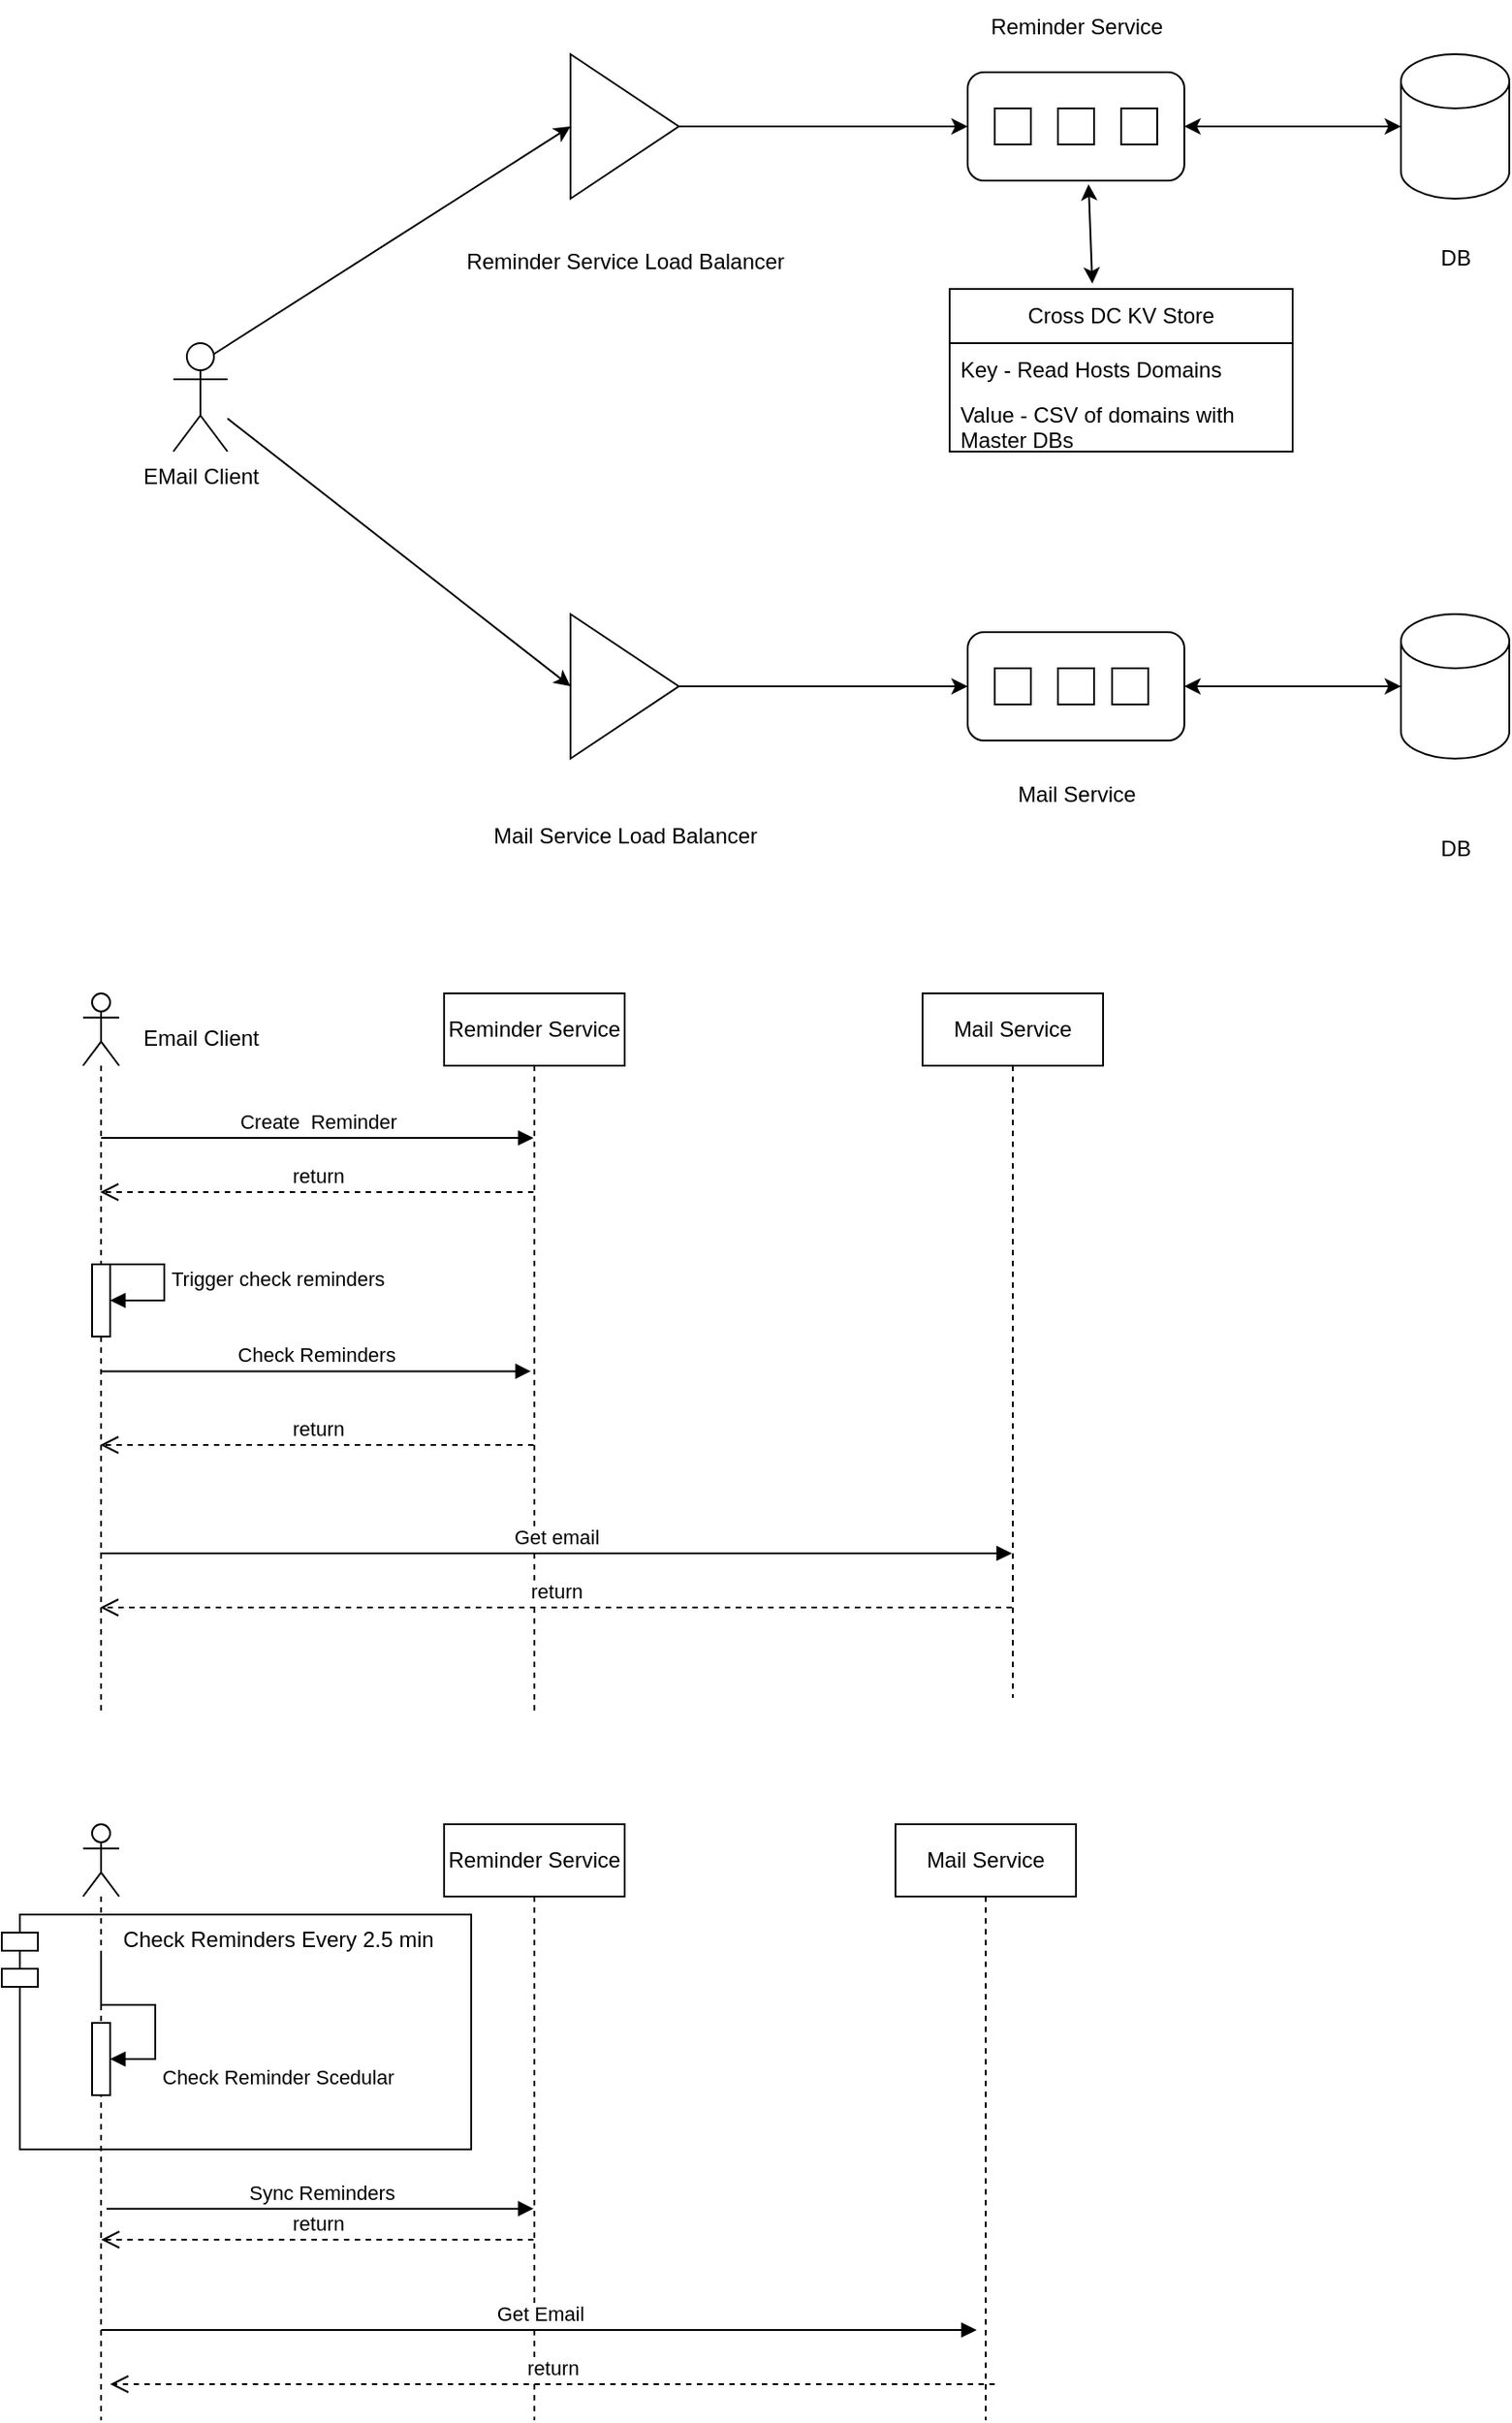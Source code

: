<mxfile version="21.7.2" type="github">
  <diagram name="Page-1" id="kyI_1amHIWdgw4ZrkJxQ">
    <mxGraphModel dx="1194" dy="642" grid="1" gridSize="10" guides="1" tooltips="1" connect="1" arrows="1" fold="1" page="1" pageScale="1" pageWidth="850" pageHeight="1100" math="0" shadow="0">
      <root>
        <mxCell id="0" />
        <mxCell id="1" parent="0" />
        <mxCell id="lCWfozKxFRcrKscHys-w-1" value="EMail Client" style="shape=umlActor;verticalLabelPosition=bottom;verticalAlign=top;html=1;outlineConnect=0;" vertex="1" parent="1">
          <mxGeometry x="100" y="270" width="30" height="60" as="geometry" />
        </mxCell>
        <mxCell id="lCWfozKxFRcrKscHys-w-4" value="" style="triangle;whiteSpace=wrap;html=1;" vertex="1" parent="1">
          <mxGeometry x="320" y="110" width="60" height="80" as="geometry" />
        </mxCell>
        <mxCell id="lCWfozKxFRcrKscHys-w-5" value="Reminder Service Load Balancer" style="text;html=1;align=center;verticalAlign=middle;resizable=0;points=[];autosize=1;strokeColor=none;fillColor=none;" vertex="1" parent="1">
          <mxGeometry x="250" y="210" width="200" height="30" as="geometry" />
        </mxCell>
        <mxCell id="lCWfozKxFRcrKscHys-w-6" value="" style="triangle;whiteSpace=wrap;html=1;" vertex="1" parent="1">
          <mxGeometry x="320" y="420" width="60" height="80" as="geometry" />
        </mxCell>
        <mxCell id="lCWfozKxFRcrKscHys-w-7" value="Mail Service Load Balancer" style="text;html=1;align=center;verticalAlign=middle;resizable=0;points=[];autosize=1;strokeColor=none;fillColor=none;" vertex="1" parent="1">
          <mxGeometry x="265" y="528" width="170" height="30" as="geometry" />
        </mxCell>
        <mxCell id="lCWfozKxFRcrKscHys-w-8" value="" style="rounded=1;whiteSpace=wrap;html=1;" vertex="1" parent="1">
          <mxGeometry x="540" y="120" width="120" height="60" as="geometry" />
        </mxCell>
        <mxCell id="lCWfozKxFRcrKscHys-w-9" value="" style="rounded=1;whiteSpace=wrap;html=1;" vertex="1" parent="1">
          <mxGeometry x="540" y="430" width="120" height="60" as="geometry" />
        </mxCell>
        <mxCell id="lCWfozKxFRcrKscHys-w-10" value="" style="shape=cylinder3;whiteSpace=wrap;html=1;boundedLbl=1;backgroundOutline=1;size=15;" vertex="1" parent="1">
          <mxGeometry x="780" y="110" width="60" height="80" as="geometry" />
        </mxCell>
        <mxCell id="lCWfozKxFRcrKscHys-w-11" value="" style="shape=cylinder3;whiteSpace=wrap;html=1;boundedLbl=1;backgroundOutline=1;size=15;" vertex="1" parent="1">
          <mxGeometry x="780" y="420" width="60" height="80" as="geometry" />
        </mxCell>
        <mxCell id="lCWfozKxFRcrKscHys-w-12" value="Reminder Service" style="text;html=1;align=center;verticalAlign=middle;resizable=0;points=[];autosize=1;strokeColor=none;fillColor=none;" vertex="1" parent="1">
          <mxGeometry x="540" y="80" width="120" height="30" as="geometry" />
        </mxCell>
        <mxCell id="lCWfozKxFRcrKscHys-w-13" value="Mail Service" style="text;html=1;align=center;verticalAlign=middle;resizable=0;points=[];autosize=1;strokeColor=none;fillColor=none;" vertex="1" parent="1">
          <mxGeometry x="555" y="505" width="90" height="30" as="geometry" />
        </mxCell>
        <mxCell id="lCWfozKxFRcrKscHys-w-14" value="DB" style="text;html=1;align=center;verticalAlign=middle;resizable=0;points=[];autosize=1;strokeColor=none;fillColor=none;" vertex="1" parent="1">
          <mxGeometry x="790" y="208" width="40" height="30" as="geometry" />
        </mxCell>
        <mxCell id="lCWfozKxFRcrKscHys-w-15" value="DB" style="text;html=1;align=center;verticalAlign=middle;resizable=0;points=[];autosize=1;strokeColor=none;fillColor=none;" vertex="1" parent="1">
          <mxGeometry x="790" y="535" width="40" height="30" as="geometry" />
        </mxCell>
        <mxCell id="lCWfozKxFRcrKscHys-w-17" value="" style="endArrow=classic;html=1;rounded=0;exitX=0.75;exitY=0.1;exitDx=0;exitDy=0;exitPerimeter=0;entryX=0;entryY=0.5;entryDx=0;entryDy=0;" edge="1" parent="1" source="lCWfozKxFRcrKscHys-w-1" target="lCWfozKxFRcrKscHys-w-4">
          <mxGeometry width="50" height="50" relative="1" as="geometry">
            <mxPoint x="540" y="360" as="sourcePoint" />
            <mxPoint x="590" y="310" as="targetPoint" />
          </mxGeometry>
        </mxCell>
        <mxCell id="lCWfozKxFRcrKscHys-w-18" value="" style="endArrow=classic;html=1;rounded=0;entryX=0;entryY=0.5;entryDx=0;entryDy=0;" edge="1" parent="1" source="lCWfozKxFRcrKscHys-w-1" target="lCWfozKxFRcrKscHys-w-6">
          <mxGeometry width="50" height="50" relative="1" as="geometry">
            <mxPoint x="540" y="360" as="sourcePoint" />
            <mxPoint x="590" y="310" as="targetPoint" />
          </mxGeometry>
        </mxCell>
        <mxCell id="lCWfozKxFRcrKscHys-w-19" value="" style="endArrow=classic;html=1;rounded=0;exitX=1;exitY=0.5;exitDx=0;exitDy=0;entryX=0;entryY=0.5;entryDx=0;entryDy=0;" edge="1" parent="1" source="lCWfozKxFRcrKscHys-w-4" target="lCWfozKxFRcrKscHys-w-8">
          <mxGeometry width="50" height="50" relative="1" as="geometry">
            <mxPoint x="540" y="360" as="sourcePoint" />
            <mxPoint x="590" y="310" as="targetPoint" />
          </mxGeometry>
        </mxCell>
        <mxCell id="lCWfozKxFRcrKscHys-w-20" value="" style="endArrow=classic;html=1;rounded=0;exitX=1;exitY=0.5;exitDx=0;exitDy=0;entryX=0;entryY=0.5;entryDx=0;entryDy=0;" edge="1" parent="1" source="lCWfozKxFRcrKscHys-w-6" target="lCWfozKxFRcrKscHys-w-9">
          <mxGeometry width="50" height="50" relative="1" as="geometry">
            <mxPoint x="540" y="360" as="sourcePoint" />
            <mxPoint x="590" y="310" as="targetPoint" />
          </mxGeometry>
        </mxCell>
        <mxCell id="lCWfozKxFRcrKscHys-w-21" value="" style="endArrow=classic;startArrow=classic;html=1;rounded=0;entryX=0;entryY=0.5;entryDx=0;entryDy=0;entryPerimeter=0;exitX=1;exitY=0.5;exitDx=0;exitDy=0;" edge="1" parent="1" source="lCWfozKxFRcrKscHys-w-8" target="lCWfozKxFRcrKscHys-w-10">
          <mxGeometry width="50" height="50" relative="1" as="geometry">
            <mxPoint x="540" y="360" as="sourcePoint" />
            <mxPoint x="590" y="310" as="targetPoint" />
          </mxGeometry>
        </mxCell>
        <mxCell id="lCWfozKxFRcrKscHys-w-22" value="" style="endArrow=classic;startArrow=classic;html=1;rounded=0;entryX=0;entryY=0.5;entryDx=0;entryDy=0;entryPerimeter=0;exitX=1;exitY=0.5;exitDx=0;exitDy=0;" edge="1" parent="1" source="lCWfozKxFRcrKscHys-w-9" target="lCWfozKxFRcrKscHys-w-11">
          <mxGeometry width="50" height="50" relative="1" as="geometry">
            <mxPoint x="540" y="360" as="sourcePoint" />
            <mxPoint x="590" y="310" as="targetPoint" />
          </mxGeometry>
        </mxCell>
        <mxCell id="lCWfozKxFRcrKscHys-w-23" value="" style="whiteSpace=wrap;html=1;aspect=fixed;" vertex="1" parent="1">
          <mxGeometry x="555" y="450" width="20" height="20" as="geometry" />
        </mxCell>
        <mxCell id="lCWfozKxFRcrKscHys-w-25" value="" style="whiteSpace=wrap;html=1;aspect=fixed;" vertex="1" parent="1">
          <mxGeometry x="590" y="450" width="20" height="20" as="geometry" />
        </mxCell>
        <mxCell id="lCWfozKxFRcrKscHys-w-26" value="" style="whiteSpace=wrap;html=1;aspect=fixed;" vertex="1" parent="1">
          <mxGeometry x="620" y="450" width="20" height="20" as="geometry" />
        </mxCell>
        <mxCell id="lCWfozKxFRcrKscHys-w-27" value="" style="whiteSpace=wrap;html=1;aspect=fixed;" vertex="1" parent="1">
          <mxGeometry x="555" y="140" width="20" height="20" as="geometry" />
        </mxCell>
        <mxCell id="lCWfozKxFRcrKscHys-w-28" value="" style="whiteSpace=wrap;html=1;aspect=fixed;" vertex="1" parent="1">
          <mxGeometry x="590" y="140" width="20" height="20" as="geometry" />
        </mxCell>
        <mxCell id="lCWfozKxFRcrKscHys-w-29" value="" style="whiteSpace=wrap;html=1;aspect=fixed;" vertex="1" parent="1">
          <mxGeometry x="625" y="140" width="20" height="20" as="geometry" />
        </mxCell>
        <mxCell id="lCWfozKxFRcrKscHys-w-31" value="" style="endArrow=classic;startArrow=classic;html=1;rounded=0;entryX=0.558;entryY=1.033;entryDx=0;entryDy=0;exitX=0.416;exitY=-0.033;exitDx=0;exitDy=0;entryPerimeter=0;exitPerimeter=0;" edge="1" parent="1" source="lCWfozKxFRcrKscHys-w-32" target="lCWfozKxFRcrKscHys-w-8">
          <mxGeometry width="50" height="50" relative="1" as="geometry">
            <mxPoint x="540" y="370" as="sourcePoint" />
            <mxPoint x="590" y="320" as="targetPoint" />
          </mxGeometry>
        </mxCell>
        <mxCell id="lCWfozKxFRcrKscHys-w-32" value="Cross DC KV Store" style="swimlane;fontStyle=0;childLayout=stackLayout;horizontal=1;startSize=30;horizontalStack=0;resizeParent=1;resizeParentMax=0;resizeLast=0;collapsible=1;marginBottom=0;whiteSpace=wrap;html=1;" vertex="1" parent="1">
          <mxGeometry x="530" y="240" width="190" height="90" as="geometry" />
        </mxCell>
        <mxCell id="lCWfozKxFRcrKscHys-w-33" value="Key - Read Hosts Domains" style="text;strokeColor=none;fillColor=none;align=left;verticalAlign=middle;spacingLeft=4;spacingRight=4;overflow=hidden;points=[[0,0.5],[1,0.5]];portConstraint=eastwest;rotatable=0;whiteSpace=wrap;html=1;" vertex="1" parent="lCWfozKxFRcrKscHys-w-32">
          <mxGeometry y="30" width="190" height="30" as="geometry" />
        </mxCell>
        <mxCell id="lCWfozKxFRcrKscHys-w-34" value="Value - CSV of domains with Master DBs" style="text;strokeColor=none;fillColor=none;align=left;verticalAlign=middle;spacingLeft=4;spacingRight=4;overflow=hidden;points=[[0,0.5],[1,0.5]];portConstraint=eastwest;rotatable=0;whiteSpace=wrap;html=1;" vertex="1" parent="lCWfozKxFRcrKscHys-w-32">
          <mxGeometry y="60" width="190" height="30" as="geometry" />
        </mxCell>
        <mxCell id="lCWfozKxFRcrKscHys-w-36" value="" style="shape=umlLifeline;perimeter=lifelinePerimeter;whiteSpace=wrap;html=1;container=1;dropTarget=0;collapsible=0;recursiveResize=0;outlineConnect=0;portConstraint=eastwest;newEdgeStyle={&quot;curved&quot;:0,&quot;rounded&quot;:0};participant=umlActor;" vertex="1" parent="1">
          <mxGeometry x="50" y="630" width="20" height="400" as="geometry" />
        </mxCell>
        <mxCell id="lCWfozKxFRcrKscHys-w-41" value="" style="html=1;points=[[0,0,0,0,5],[0,1,0,0,-5],[1,0,0,0,5],[1,1,0,0,-5]];perimeter=orthogonalPerimeter;outlineConnect=0;targetShapes=umlLifeline;portConstraint=eastwest;newEdgeStyle={&quot;curved&quot;:0,&quot;rounded&quot;:0};" vertex="1" parent="lCWfozKxFRcrKscHys-w-36">
          <mxGeometry x="5" y="150" width="10" height="40" as="geometry" />
        </mxCell>
        <mxCell id="lCWfozKxFRcrKscHys-w-42" value="Trigger check reminders" style="html=1;align=left;spacingLeft=2;endArrow=block;rounded=0;edgeStyle=orthogonalEdgeStyle;curved=0;rounded=0;" edge="1" target="lCWfozKxFRcrKscHys-w-41" parent="lCWfozKxFRcrKscHys-w-36" source="lCWfozKxFRcrKscHys-w-36">
          <mxGeometry relative="1" as="geometry">
            <mxPoint x="15" y="130" as="sourcePoint" />
            <Array as="points">
              <mxPoint x="45" y="150" />
              <mxPoint x="45" y="170" />
            </Array>
          </mxGeometry>
        </mxCell>
        <mxCell id="lCWfozKxFRcrKscHys-w-37" value="Reminder Service" style="shape=umlLifeline;perimeter=lifelinePerimeter;whiteSpace=wrap;html=1;container=1;dropTarget=0;collapsible=0;recursiveResize=0;outlineConnect=0;portConstraint=eastwest;newEdgeStyle={&quot;curved&quot;:0,&quot;rounded&quot;:0};" vertex="1" parent="1">
          <mxGeometry x="250" y="630" width="100" height="400" as="geometry" />
        </mxCell>
        <mxCell id="lCWfozKxFRcrKscHys-w-38" value="Mail Service" style="shape=umlLifeline;perimeter=lifelinePerimeter;whiteSpace=wrap;html=1;container=1;dropTarget=0;collapsible=0;recursiveResize=0;outlineConnect=0;portConstraint=eastwest;newEdgeStyle={&quot;curved&quot;:0,&quot;rounded&quot;:0};" vertex="1" parent="1">
          <mxGeometry x="515" y="630" width="100" height="390" as="geometry" />
        </mxCell>
        <mxCell id="lCWfozKxFRcrKscHys-w-39" value="Create&amp;nbsp; Reminder" style="html=1;verticalAlign=bottom;endArrow=block;curved=0;rounded=0;" edge="1" parent="1" source="lCWfozKxFRcrKscHys-w-36" target="lCWfozKxFRcrKscHys-w-37">
          <mxGeometry width="80" relative="1" as="geometry">
            <mxPoint x="520" y="900" as="sourcePoint" />
            <mxPoint x="600" y="900" as="targetPoint" />
            <Array as="points">
              <mxPoint x="160" y="710" />
            </Array>
          </mxGeometry>
        </mxCell>
        <mxCell id="lCWfozKxFRcrKscHys-w-40" value="return" style="html=1;verticalAlign=bottom;endArrow=open;dashed=1;endSize=8;curved=0;rounded=0;" edge="1" parent="1">
          <mxGeometry relative="1" as="geometry">
            <mxPoint x="299.5" y="740" as="sourcePoint" />
            <mxPoint x="59.5" y="740" as="targetPoint" />
          </mxGeometry>
        </mxCell>
        <mxCell id="lCWfozKxFRcrKscHys-w-43" value="Check Reminders" style="html=1;verticalAlign=bottom;endArrow=block;curved=0;rounded=0;entryX=0.48;entryY=0.523;entryDx=0;entryDy=0;entryPerimeter=0;" edge="1" parent="1" source="lCWfozKxFRcrKscHys-w-36" target="lCWfozKxFRcrKscHys-w-37">
          <mxGeometry width="80" relative="1" as="geometry">
            <mxPoint x="520" y="900" as="sourcePoint" />
            <mxPoint x="600" y="900" as="targetPoint" />
          </mxGeometry>
        </mxCell>
        <mxCell id="lCWfozKxFRcrKscHys-w-44" value="return" style="html=1;verticalAlign=bottom;endArrow=open;dashed=1;endSize=8;curved=0;rounded=0;" edge="1" parent="1">
          <mxGeometry relative="1" as="geometry">
            <mxPoint x="299.5" y="880" as="sourcePoint" />
            <mxPoint x="59.5" y="880" as="targetPoint" />
          </mxGeometry>
        </mxCell>
        <mxCell id="lCWfozKxFRcrKscHys-w-45" value="Get email" style="html=1;verticalAlign=bottom;endArrow=block;curved=0;rounded=0;" edge="1" parent="1">
          <mxGeometry width="80" relative="1" as="geometry">
            <mxPoint x="59.5" y="940" as="sourcePoint" />
            <mxPoint x="564.5" y="940" as="targetPoint" />
          </mxGeometry>
        </mxCell>
        <mxCell id="lCWfozKxFRcrKscHys-w-46" value="return" style="html=1;verticalAlign=bottom;endArrow=open;dashed=1;endSize=8;curved=0;rounded=0;" edge="1" parent="1">
          <mxGeometry relative="1" as="geometry">
            <mxPoint x="564.5" y="970" as="sourcePoint" />
            <mxPoint x="59.5" y="970" as="targetPoint" />
          </mxGeometry>
        </mxCell>
        <mxCell id="lCWfozKxFRcrKscHys-w-47" value="Email Client" style="text;html=1;align=center;verticalAlign=middle;resizable=0;points=[];autosize=1;strokeColor=none;fillColor=none;" vertex="1" parent="1">
          <mxGeometry x="70" y="640" width="90" height="30" as="geometry" />
        </mxCell>
        <mxCell id="lCWfozKxFRcrKscHys-w-49" value="Reminder Service" style="shape=umlLifeline;perimeter=lifelinePerimeter;whiteSpace=wrap;html=1;container=1;dropTarget=0;collapsible=0;recursiveResize=0;outlineConnect=0;portConstraint=eastwest;newEdgeStyle={&quot;curved&quot;:0,&quot;rounded&quot;:0};" vertex="1" parent="1">
          <mxGeometry x="250" y="1090" width="100" height="330" as="geometry" />
        </mxCell>
        <mxCell id="lCWfozKxFRcrKscHys-w-53" value="&amp;nbsp; &amp;nbsp; &amp;nbsp; &amp;nbsp; Check Reminders Every 2.5 min" style="shape=module;align=left;spacingLeft=20;align=center;verticalAlign=top;whiteSpace=wrap;html=1;" vertex="1" parent="1">
          <mxGeometry x="5" y="1140" width="260" height="130" as="geometry" />
        </mxCell>
        <mxCell id="lCWfozKxFRcrKscHys-w-50" value="Mail Service" style="shape=umlLifeline;perimeter=lifelinePerimeter;whiteSpace=wrap;html=1;container=1;dropTarget=0;collapsible=0;recursiveResize=0;outlineConnect=0;portConstraint=eastwest;newEdgeStyle={&quot;curved&quot;:0,&quot;rounded&quot;:0};" vertex="1" parent="1">
          <mxGeometry x="500" y="1090" width="100" height="330" as="geometry" />
        </mxCell>
        <mxCell id="lCWfozKxFRcrKscHys-w-48" value="" style="shape=umlLifeline;perimeter=lifelinePerimeter;whiteSpace=wrap;html=1;container=1;dropTarget=0;collapsible=0;recursiveResize=0;outlineConnect=0;portConstraint=eastwest;newEdgeStyle={&quot;curved&quot;:0,&quot;rounded&quot;:0};participant=umlActor;" vertex="1" parent="1">
          <mxGeometry x="50" y="1090" width="20" height="330" as="geometry" />
        </mxCell>
        <mxCell id="lCWfozKxFRcrKscHys-w-51" value="" style="html=1;points=[[0,0,0,0,5],[0,1,0,0,-5],[1,0,0,0,5],[1,1,0,0,-5]];perimeter=orthogonalPerimeter;outlineConnect=0;targetShapes=umlLifeline;portConstraint=eastwest;newEdgeStyle={&quot;curved&quot;:0,&quot;rounded&quot;:0};" vertex="1" parent="lCWfozKxFRcrKscHys-w-48">
          <mxGeometry x="5" y="110" width="10" height="40" as="geometry" />
        </mxCell>
        <mxCell id="lCWfozKxFRcrKscHys-w-52" value="Check Reminder Scedular" style="html=1;align=left;spacingLeft=2;endArrow=block;rounded=0;edgeStyle=orthogonalEdgeStyle;curved=0;rounded=0;" edge="1" target="lCWfozKxFRcrKscHys-w-51" parent="lCWfozKxFRcrKscHys-w-48">
          <mxGeometry x="0.565" y="10" relative="1" as="geometry">
            <mxPoint x="10" y="70" as="sourcePoint" />
            <Array as="points">
              <mxPoint x="40" y="100" />
            </Array>
            <mxPoint as="offset" />
          </mxGeometry>
        </mxCell>
        <mxCell id="lCWfozKxFRcrKscHys-w-54" value="Sync Reminders" style="html=1;verticalAlign=bottom;endArrow=block;curved=0;rounded=0;exitX=0.65;exitY=0.645;exitDx=0;exitDy=0;exitPerimeter=0;" edge="1" parent="1" source="lCWfozKxFRcrKscHys-w-48" target="lCWfozKxFRcrKscHys-w-49">
          <mxGeometry width="80" relative="1" as="geometry">
            <mxPoint x="520" y="1250" as="sourcePoint" />
            <mxPoint x="600" y="1250" as="targetPoint" />
          </mxGeometry>
        </mxCell>
        <mxCell id="lCWfozKxFRcrKscHys-w-55" value="return" style="html=1;verticalAlign=bottom;endArrow=open;dashed=1;endSize=8;curved=0;rounded=0;" edge="1" parent="1" source="lCWfozKxFRcrKscHys-w-49" target="lCWfozKxFRcrKscHys-w-48">
          <mxGeometry relative="1" as="geometry">
            <mxPoint x="600" y="1250" as="sourcePoint" />
            <mxPoint x="520" y="1250" as="targetPoint" />
            <Array as="points">
              <mxPoint x="190" y="1320" />
            </Array>
          </mxGeometry>
        </mxCell>
        <mxCell id="lCWfozKxFRcrKscHys-w-56" value="Get Email" style="html=1;verticalAlign=bottom;endArrow=block;curved=0;rounded=0;" edge="1" parent="1" source="lCWfozKxFRcrKscHys-w-48">
          <mxGeometry width="80" relative="1" as="geometry">
            <mxPoint x="55" y="1370" as="sourcePoint" />
            <mxPoint x="545" y="1370" as="targetPoint" />
            <mxPoint as="offset" />
          </mxGeometry>
        </mxCell>
        <mxCell id="lCWfozKxFRcrKscHys-w-57" value="return" style="html=1;verticalAlign=bottom;endArrow=open;dashed=1;endSize=8;curved=0;rounded=0;" edge="1" parent="1">
          <mxGeometry relative="1" as="geometry">
            <mxPoint x="555" y="1400" as="sourcePoint" />
            <mxPoint x="65" y="1400" as="targetPoint" />
          </mxGeometry>
        </mxCell>
      </root>
    </mxGraphModel>
  </diagram>
</mxfile>
